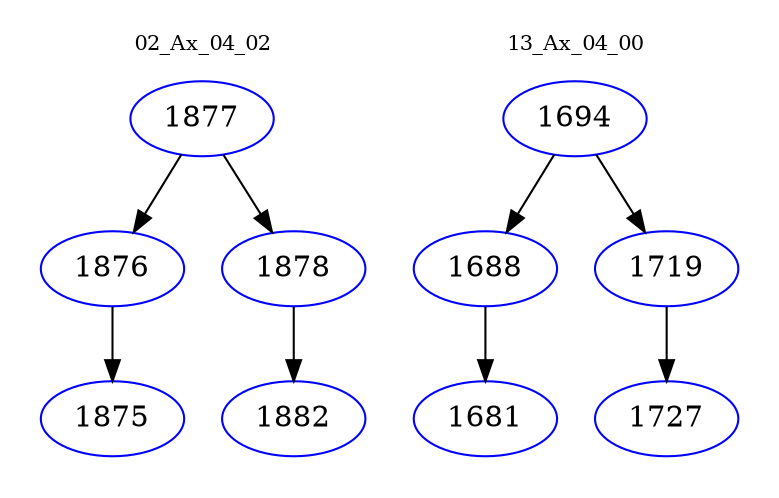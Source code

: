 digraph{
subgraph cluster_0 {
color = white
label = "02_Ax_04_02";
fontsize=10;
T0_1877 [label="1877", color="blue"]
T0_1877 -> T0_1876 [color="black"]
T0_1876 [label="1876", color="blue"]
T0_1876 -> T0_1875 [color="black"]
T0_1875 [label="1875", color="blue"]
T0_1877 -> T0_1878 [color="black"]
T0_1878 [label="1878", color="blue"]
T0_1878 -> T0_1882 [color="black"]
T0_1882 [label="1882", color="blue"]
}
subgraph cluster_1 {
color = white
label = "13_Ax_04_00";
fontsize=10;
T1_1694 [label="1694", color="blue"]
T1_1694 -> T1_1688 [color="black"]
T1_1688 [label="1688", color="blue"]
T1_1688 -> T1_1681 [color="black"]
T1_1681 [label="1681", color="blue"]
T1_1694 -> T1_1719 [color="black"]
T1_1719 [label="1719", color="blue"]
T1_1719 -> T1_1727 [color="black"]
T1_1727 [label="1727", color="blue"]
}
}
